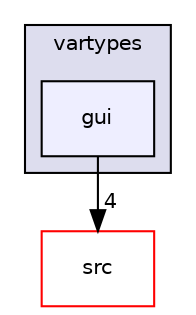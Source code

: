 digraph "ssl-vision/build/src/shared/vartypes/gui" {
  compound=true
  node [ fontsize="10", fontname="Helvetica"];
  edge [ labelfontsize="10", labelfontname="Helvetica"];
  subgraph clusterdir_aa8e1a6394596d31007bd9454c1c249c {
    graph [ bgcolor="#ddddee", pencolor="black", label="vartypes" fontname="Helvetica", fontsize="10", URL="dir_aa8e1a6394596d31007bd9454c1c249c.html"]
  dir_c7e01ff158070ecbb63320044ddbc7ce [shape=box, label="gui", style="filled", fillcolor="#eeeeff", pencolor="black", URL="dir_c7e01ff158070ecbb63320044ddbc7ce.html"];
  }
  dir_bcadbfb4438c878576aec4f093d74922 [shape=box label="src" fillcolor="white" style="filled" color="red" URL="dir_bcadbfb4438c878576aec4f093d74922.html"];
  dir_c7e01ff158070ecbb63320044ddbc7ce->dir_bcadbfb4438c878576aec4f093d74922 [headlabel="4", labeldistance=1.5 headhref="dir_000066_000018.html"];
}

